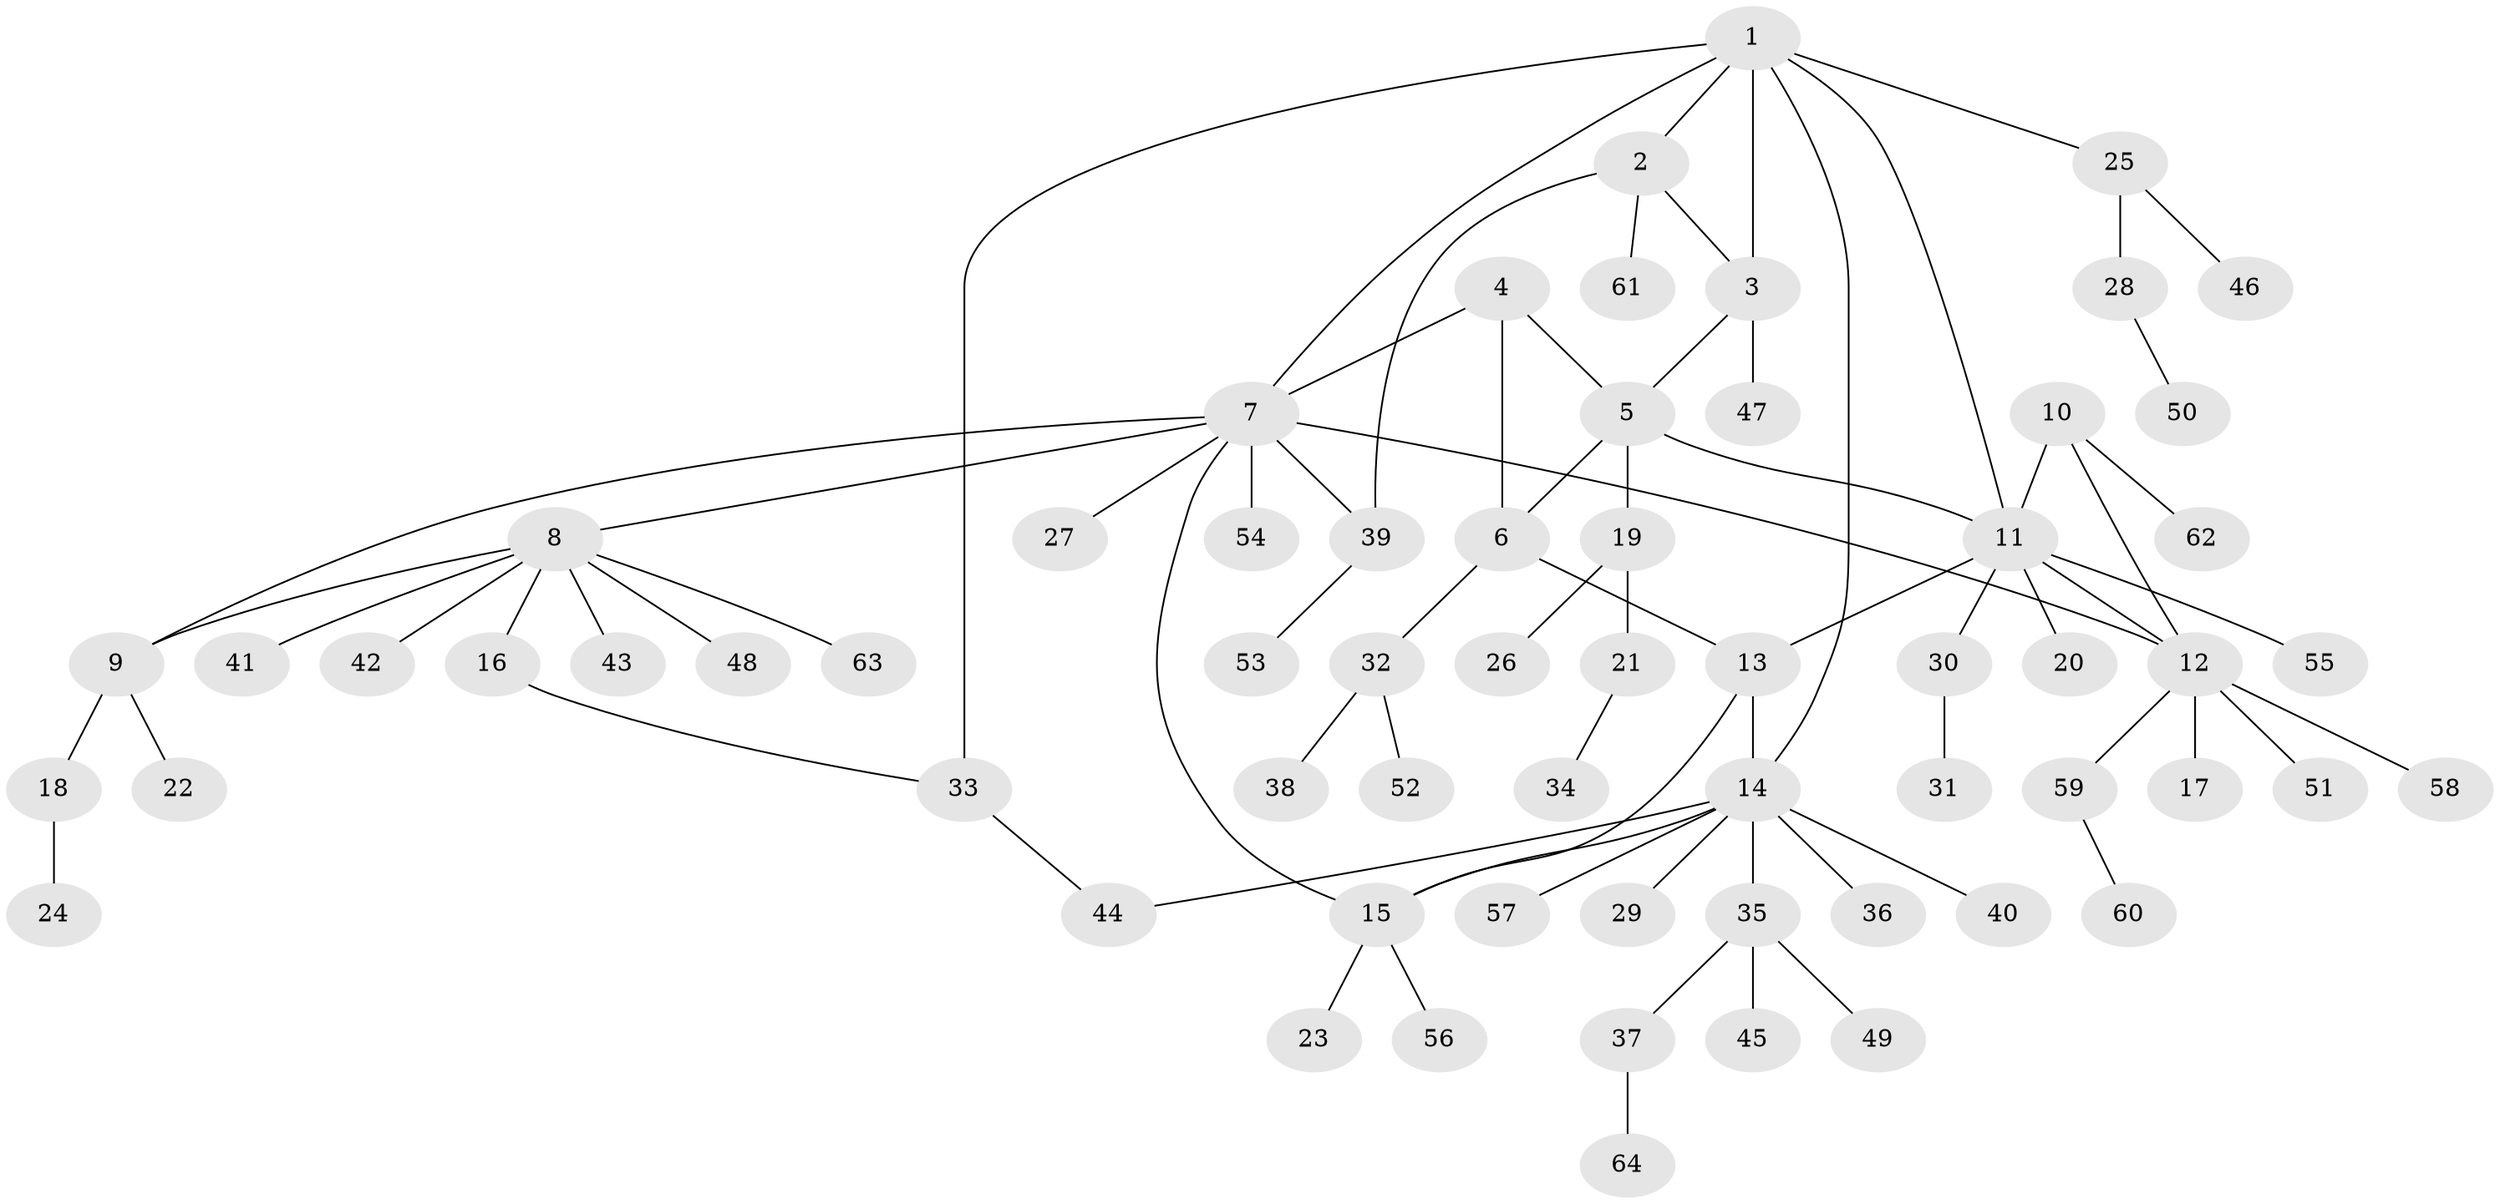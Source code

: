 // Generated by graph-tools (version 1.1) at 2025/02/03/09/25 03:02:51]
// undirected, 64 vertices, 77 edges
graph export_dot {
graph [start="1"]
  node [color=gray90,style=filled];
  1;
  2;
  3;
  4;
  5;
  6;
  7;
  8;
  9;
  10;
  11;
  12;
  13;
  14;
  15;
  16;
  17;
  18;
  19;
  20;
  21;
  22;
  23;
  24;
  25;
  26;
  27;
  28;
  29;
  30;
  31;
  32;
  33;
  34;
  35;
  36;
  37;
  38;
  39;
  40;
  41;
  42;
  43;
  44;
  45;
  46;
  47;
  48;
  49;
  50;
  51;
  52;
  53;
  54;
  55;
  56;
  57;
  58;
  59;
  60;
  61;
  62;
  63;
  64;
  1 -- 2;
  1 -- 3;
  1 -- 7;
  1 -- 11;
  1 -- 14;
  1 -- 25;
  1 -- 33;
  2 -- 3;
  2 -- 39;
  2 -- 61;
  3 -- 5;
  3 -- 47;
  4 -- 5;
  4 -- 6;
  4 -- 7;
  5 -- 6;
  5 -- 11;
  5 -- 19;
  6 -- 13;
  6 -- 32;
  7 -- 8;
  7 -- 9;
  7 -- 12;
  7 -- 15;
  7 -- 27;
  7 -- 39;
  7 -- 54;
  8 -- 9;
  8 -- 16;
  8 -- 41;
  8 -- 42;
  8 -- 43;
  8 -- 48;
  8 -- 63;
  9 -- 18;
  9 -- 22;
  10 -- 11;
  10 -- 12;
  10 -- 62;
  11 -- 12;
  11 -- 13;
  11 -- 20;
  11 -- 30;
  11 -- 55;
  12 -- 17;
  12 -- 51;
  12 -- 58;
  12 -- 59;
  13 -- 14;
  13 -- 15;
  14 -- 15;
  14 -- 29;
  14 -- 35;
  14 -- 36;
  14 -- 40;
  14 -- 44;
  14 -- 57;
  15 -- 23;
  15 -- 56;
  16 -- 33;
  18 -- 24;
  19 -- 21;
  19 -- 26;
  21 -- 34;
  25 -- 28;
  25 -- 46;
  28 -- 50;
  30 -- 31;
  32 -- 38;
  32 -- 52;
  33 -- 44;
  35 -- 37;
  35 -- 45;
  35 -- 49;
  37 -- 64;
  39 -- 53;
  59 -- 60;
}
